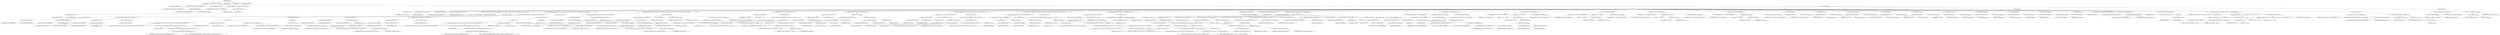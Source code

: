 digraph "execute" {  
"562" [label = <(METHOD,execute)<SUB>393</SUB>> ]
"48" [label = <(PARAM,this)<SUB>393</SUB>> ]
"563" [label = <(BLOCK,&lt;empty&gt;,&lt;empty&gt;)<SUB>393</SUB>> ]
"564" [label = <(LOCAL,Message savedMessage: ANY)> ]
"565" [label = <(&lt;operator&gt;.assignment,ANY savedMessage = this.message)<SUB>394</SUB>> ]
"566" [label = <(IDENTIFIER,savedMessage,ANY savedMessage = this.message)<SUB>394</SUB>> ]
"567" [label = <(&lt;operator&gt;.fieldAccess,this.message)<SUB>394</SUB>> ]
"568" [label = <(IDENTIFIER,this,ANY savedMessage = this.message)<SUB>394</SUB>> ]
"569" [label = <(FIELD_IDENTIFIER,message,message)<SUB>394</SUB>> ]
"570" [label = <(LOCAL,Vector savedFiles: java.util.Vector)> ]
"571" [label = <(&lt;operator&gt;.assignment,Vector savedFiles = (Vector) files.clone())<SUB>395</SUB>> ]
"572" [label = <(IDENTIFIER,savedFiles,Vector savedFiles = (Vector) files.clone())<SUB>395</SUB>> ]
"573" [label = <(&lt;operator&gt;.cast,(Vector) files.clone())<SUB>395</SUB>> ]
"574" [label = <(TYPE_REF,Vector,Vector)<SUB>395</SUB>> ]
"575" [label = <(clone,files.clone())<SUB>395</SUB>> ]
"576" [label = <(&lt;operator&gt;.fieldAccess,this.files)<SUB>395</SUB>> ]
"577" [label = <(IDENTIFIER,this,files.clone())<SUB>395</SUB>> ]
"578" [label = <(FIELD_IDENTIFIER,files,files)<SUB>395</SUB>> ]
"579" [label = <(CONTROL_STRUCTURE,try,try)<SUB>397</SUB>> ]
"580" [label = <(BLOCK,try,try)<SUB>397</SUB>> ]
"53" [label = <(LOCAL,Mailer mailer: ANY)> ]
"581" [label = <(&lt;operator&gt;.assignment,ANY mailer = null)<SUB>398</SUB>> ]
"582" [label = <(IDENTIFIER,mailer,ANY mailer = null)<SUB>398</SUB>> ]
"583" [label = <(LITERAL,null,ANY mailer = null)<SUB>398</SUB>> ]
"584" [label = <(LOCAL,boolean autoFound: boolean)> ]
"585" [label = <(&lt;operator&gt;.assignment,boolean autoFound = false)<SUB>401</SUB>> ]
"586" [label = <(IDENTIFIER,autoFound,boolean autoFound = false)<SUB>401</SUB>> ]
"587" [label = <(LITERAL,false,boolean autoFound = false)<SUB>401</SUB>> ]
"588" [label = <(CONTROL_STRUCTURE,if (encoding.equals(MIME) || (encoding.equals(AUTO) &amp;&amp; !autoFound)),if (encoding.equals(MIME) || (encoding.equals(AUTO) &amp;&amp; !autoFound)))<SUB>404</SUB>> ]
"589" [label = <(&lt;operator&gt;.logicalOr,encoding.equals(MIME) || (encoding.equals(AUTO) &amp;&amp; !autoFound))<SUB>404</SUB>> ]
"590" [label = <(equals,encoding.equals(MIME))<SUB>404</SUB>> ]
"591" [label = <(&lt;operator&gt;.fieldAccess,this.encoding)<SUB>404</SUB>> ]
"592" [label = <(IDENTIFIER,this,encoding.equals(MIME))<SUB>404</SUB>> ]
"593" [label = <(FIELD_IDENTIFIER,encoding,encoding)<SUB>404</SUB>> ]
"594" [label = <(&lt;operator&gt;.fieldAccess,EmailTask.MIME)<SUB>404</SUB>> ]
"595" [label = <(IDENTIFIER,EmailTask,encoding.equals(MIME))<SUB>404</SUB>> ]
"596" [label = <(FIELD_IDENTIFIER,MIME,MIME)<SUB>404</SUB>> ]
"597" [label = <(&lt;operator&gt;.logicalAnd,encoding.equals(AUTO) &amp;&amp; !autoFound)<SUB>405</SUB>> ]
"598" [label = <(equals,encoding.equals(AUTO))<SUB>405</SUB>> ]
"599" [label = <(&lt;operator&gt;.fieldAccess,this.encoding)<SUB>405</SUB>> ]
"600" [label = <(IDENTIFIER,this,encoding.equals(AUTO))<SUB>405</SUB>> ]
"601" [label = <(FIELD_IDENTIFIER,encoding,encoding)<SUB>405</SUB>> ]
"602" [label = <(&lt;operator&gt;.fieldAccess,EmailTask.AUTO)<SUB>405</SUB>> ]
"603" [label = <(IDENTIFIER,EmailTask,encoding.equals(AUTO))<SUB>405</SUB>> ]
"604" [label = <(FIELD_IDENTIFIER,AUTO,AUTO)<SUB>405</SUB>> ]
"605" [label = <(&lt;operator&gt;.logicalNot,!autoFound)<SUB>405</SUB>> ]
"606" [label = <(IDENTIFIER,autoFound,!autoFound)<SUB>405</SUB>> ]
"607" [label = <(BLOCK,&lt;empty&gt;,&lt;empty&gt;)<SUB>405</SUB>> ]
"608" [label = <(CONTROL_STRUCTURE,try,try)<SUB>406</SUB>> ]
"609" [label = <(BLOCK,try,try)<SUB>406</SUB>> ]
"610" [label = <(&lt;operator&gt;.assignment,mailer = (Mailer) Class.forName(&quot;org.apache.tools.ant.taskdefs.email.MimeMailer&quot;).newInstance())<SUB>407</SUB>> ]
"611" [label = <(IDENTIFIER,mailer,mailer = (Mailer) Class.forName(&quot;org.apache.tools.ant.taskdefs.email.MimeMailer&quot;).newInstance())<SUB>407</SUB>> ]
"612" [label = <(&lt;operator&gt;.cast,(Mailer) Class.forName(&quot;org.apache.tools.ant.taskdefs.email.MimeMailer&quot;).newInstance())<SUB>408</SUB>> ]
"613" [label = <(TYPE_REF,Mailer,Mailer)<SUB>408</SUB>> ]
"614" [label = <(newInstance,Class.forName(&quot;org.apache.tools.ant.taskdefs.email.MimeMailer&quot;).newInstance())<SUB>408</SUB>> ]
"615" [label = <(forName,Class.forName(&quot;org.apache.tools.ant.taskdefs.email.MimeMailer&quot;))<SUB>408</SUB>> ]
"616" [label = <(IDENTIFIER,Class,Class.forName(&quot;org.apache.tools.ant.taskdefs.email.MimeMailer&quot;))<SUB>408</SUB>> ]
"617" [label = <(LITERAL,&quot;org.apache.tools.ant.taskdefs.email.MimeMailer&quot;,Class.forName(&quot;org.apache.tools.ant.taskdefs.email.MimeMailer&quot;))<SUB>408</SUB>> ]
"618" [label = <(&lt;operator&gt;.assignment,autoFound = true)<SUB>410</SUB>> ]
"619" [label = <(IDENTIFIER,autoFound,autoFound = true)<SUB>410</SUB>> ]
"620" [label = <(LITERAL,true,autoFound = true)<SUB>410</SUB>> ]
"621" [label = <(log,log(&quot;Using MIME mail&quot;, Project.MSG_VERBOSE))<SUB>411</SUB>> ]
"47" [label = <(IDENTIFIER,this,log(&quot;Using MIME mail&quot;, Project.MSG_VERBOSE))<SUB>411</SUB>> ]
"622" [label = <(LITERAL,&quot;Using MIME mail&quot;,log(&quot;Using MIME mail&quot;, Project.MSG_VERBOSE))<SUB>411</SUB>> ]
"623" [label = <(&lt;operator&gt;.fieldAccess,Project.MSG_VERBOSE)<SUB>411</SUB>> ]
"624" [label = <(IDENTIFIER,Project,log(&quot;Using MIME mail&quot;, Project.MSG_VERBOSE))<SUB>411</SUB>> ]
"625" [label = <(FIELD_IDENTIFIER,MSG_VERBOSE,MSG_VERBOSE)<SUB>411</SUB>> ]
"626" [label = <(BLOCK,catch,catch)> ]
"627" [label = <(BLOCK,&lt;empty&gt;,&lt;empty&gt;)<SUB>412</SUB>> ]
"628" [label = <(log,log(&quot;Failed to initialise MIME mail&quot;, Project.MSG_WARN))<SUB>413</SUB>> ]
"49" [label = <(IDENTIFIER,this,log(&quot;Failed to initialise MIME mail&quot;, Project.MSG_WARN))<SUB>413</SUB>> ]
"629" [label = <(LITERAL,&quot;Failed to initialise MIME mail&quot;,log(&quot;Failed to initialise MIME mail&quot;, Project.MSG_WARN))<SUB>413</SUB>> ]
"630" [label = <(&lt;operator&gt;.fieldAccess,Project.MSG_WARN)<SUB>413</SUB>> ]
"631" [label = <(IDENTIFIER,Project,log(&quot;Failed to initialise MIME mail&quot;, Project.MSG_WARN))<SUB>413</SUB>> ]
"632" [label = <(FIELD_IDENTIFIER,MSG_WARN,MSG_WARN)<SUB>413</SUB>> ]
"633" [label = <(CONTROL_STRUCTURE,if (encoding.equals(UU) || (encoding.equals(AUTO) &amp;&amp; !autoFound)),if (encoding.equals(UU) || (encoding.equals(AUTO) &amp;&amp; !autoFound)))<SUB>418</SUB>> ]
"634" [label = <(&lt;operator&gt;.logicalOr,encoding.equals(UU) || (encoding.equals(AUTO) &amp;&amp; !autoFound))<SUB>418</SUB>> ]
"635" [label = <(equals,encoding.equals(UU))<SUB>418</SUB>> ]
"636" [label = <(&lt;operator&gt;.fieldAccess,this.encoding)<SUB>418</SUB>> ]
"637" [label = <(IDENTIFIER,this,encoding.equals(UU))<SUB>418</SUB>> ]
"638" [label = <(FIELD_IDENTIFIER,encoding,encoding)<SUB>418</SUB>> ]
"639" [label = <(&lt;operator&gt;.fieldAccess,EmailTask.UU)<SUB>418</SUB>> ]
"640" [label = <(IDENTIFIER,EmailTask,encoding.equals(UU))<SUB>418</SUB>> ]
"641" [label = <(FIELD_IDENTIFIER,UU,UU)<SUB>418</SUB>> ]
"642" [label = <(&lt;operator&gt;.logicalAnd,encoding.equals(AUTO) &amp;&amp; !autoFound)<SUB>419</SUB>> ]
"643" [label = <(equals,encoding.equals(AUTO))<SUB>419</SUB>> ]
"644" [label = <(&lt;operator&gt;.fieldAccess,this.encoding)<SUB>419</SUB>> ]
"645" [label = <(IDENTIFIER,this,encoding.equals(AUTO))<SUB>419</SUB>> ]
"646" [label = <(FIELD_IDENTIFIER,encoding,encoding)<SUB>419</SUB>> ]
"647" [label = <(&lt;operator&gt;.fieldAccess,EmailTask.AUTO)<SUB>419</SUB>> ]
"648" [label = <(IDENTIFIER,EmailTask,encoding.equals(AUTO))<SUB>419</SUB>> ]
"649" [label = <(FIELD_IDENTIFIER,AUTO,AUTO)<SUB>419</SUB>> ]
"650" [label = <(&lt;operator&gt;.logicalNot,!autoFound)<SUB>419</SUB>> ]
"651" [label = <(IDENTIFIER,autoFound,!autoFound)<SUB>419</SUB>> ]
"652" [label = <(BLOCK,&lt;empty&gt;,&lt;empty&gt;)<SUB>419</SUB>> ]
"653" [label = <(CONTROL_STRUCTURE,try,try)<SUB>420</SUB>> ]
"654" [label = <(BLOCK,try,try)<SUB>420</SUB>> ]
"655" [label = <(&lt;operator&gt;.assignment,mailer = (Mailer) Class.forName(&quot;org.apache.tools.ant.taskdefs.email.UUMailer&quot;).newInstance())<SUB>421</SUB>> ]
"656" [label = <(IDENTIFIER,mailer,mailer = (Mailer) Class.forName(&quot;org.apache.tools.ant.taskdefs.email.UUMailer&quot;).newInstance())<SUB>421</SUB>> ]
"657" [label = <(&lt;operator&gt;.cast,(Mailer) Class.forName(&quot;org.apache.tools.ant.taskdefs.email.UUMailer&quot;).newInstance())<SUB>422</SUB>> ]
"658" [label = <(TYPE_REF,Mailer,Mailer)<SUB>422</SUB>> ]
"659" [label = <(newInstance,Class.forName(&quot;org.apache.tools.ant.taskdefs.email.UUMailer&quot;).newInstance())<SUB>422</SUB>> ]
"660" [label = <(forName,Class.forName(&quot;org.apache.tools.ant.taskdefs.email.UUMailer&quot;))<SUB>422</SUB>> ]
"661" [label = <(IDENTIFIER,Class,Class.forName(&quot;org.apache.tools.ant.taskdefs.email.UUMailer&quot;))<SUB>422</SUB>> ]
"662" [label = <(LITERAL,&quot;org.apache.tools.ant.taskdefs.email.UUMailer&quot;,Class.forName(&quot;org.apache.tools.ant.taskdefs.email.UUMailer&quot;))<SUB>422</SUB>> ]
"663" [label = <(&lt;operator&gt;.assignment,autoFound = true)<SUB>424</SUB>> ]
"664" [label = <(IDENTIFIER,autoFound,autoFound = true)<SUB>424</SUB>> ]
"665" [label = <(LITERAL,true,autoFound = true)<SUB>424</SUB>> ]
"666" [label = <(log,log(&quot;Using UU mail&quot;, Project.MSG_VERBOSE))<SUB>425</SUB>> ]
"50" [label = <(IDENTIFIER,this,log(&quot;Using UU mail&quot;, Project.MSG_VERBOSE))<SUB>425</SUB>> ]
"667" [label = <(LITERAL,&quot;Using UU mail&quot;,log(&quot;Using UU mail&quot;, Project.MSG_VERBOSE))<SUB>425</SUB>> ]
"668" [label = <(&lt;operator&gt;.fieldAccess,Project.MSG_VERBOSE)<SUB>425</SUB>> ]
"669" [label = <(IDENTIFIER,Project,log(&quot;Using UU mail&quot;, Project.MSG_VERBOSE))<SUB>425</SUB>> ]
"670" [label = <(FIELD_IDENTIFIER,MSG_VERBOSE,MSG_VERBOSE)<SUB>425</SUB>> ]
"671" [label = <(BLOCK,catch,catch)> ]
"672" [label = <(BLOCK,&lt;empty&gt;,&lt;empty&gt;)<SUB>426</SUB>> ]
"673" [label = <(log,log(&quot;Failed to initialise UU mail&quot;, Project.MSG_WARN))<SUB>427</SUB>> ]
"51" [label = <(IDENTIFIER,this,log(&quot;Failed to initialise UU mail&quot;, Project.MSG_WARN))<SUB>427</SUB>> ]
"674" [label = <(LITERAL,&quot;Failed to initialise UU mail&quot;,log(&quot;Failed to initialise UU mail&quot;, Project.MSG_WARN))<SUB>427</SUB>> ]
"675" [label = <(&lt;operator&gt;.fieldAccess,Project.MSG_WARN)<SUB>427</SUB>> ]
"676" [label = <(IDENTIFIER,Project,log(&quot;Failed to initialise UU mail&quot;, Project.MSG_WARN))<SUB>427</SUB>> ]
"677" [label = <(FIELD_IDENTIFIER,MSG_WARN,MSG_WARN)<SUB>427</SUB>> ]
"678" [label = <(CONTROL_STRUCTURE,if (encoding.equals(PLAIN) || (encoding.equals(AUTO) &amp;&amp; !autoFound)),if (encoding.equals(PLAIN) || (encoding.equals(AUTO) &amp;&amp; !autoFound)))<SUB>432</SUB>> ]
"679" [label = <(&lt;operator&gt;.logicalOr,encoding.equals(PLAIN) || (encoding.equals(AUTO) &amp;&amp; !autoFound))<SUB>432</SUB>> ]
"680" [label = <(equals,encoding.equals(PLAIN))<SUB>432</SUB>> ]
"681" [label = <(&lt;operator&gt;.fieldAccess,this.encoding)<SUB>432</SUB>> ]
"682" [label = <(IDENTIFIER,this,encoding.equals(PLAIN))<SUB>432</SUB>> ]
"683" [label = <(FIELD_IDENTIFIER,encoding,encoding)<SUB>432</SUB>> ]
"684" [label = <(&lt;operator&gt;.fieldAccess,EmailTask.PLAIN)<SUB>432</SUB>> ]
"685" [label = <(IDENTIFIER,EmailTask,encoding.equals(PLAIN))<SUB>432</SUB>> ]
"686" [label = <(FIELD_IDENTIFIER,PLAIN,PLAIN)<SUB>432</SUB>> ]
"687" [label = <(&lt;operator&gt;.logicalAnd,encoding.equals(AUTO) &amp;&amp; !autoFound)<SUB>433</SUB>> ]
"688" [label = <(equals,encoding.equals(AUTO))<SUB>433</SUB>> ]
"689" [label = <(&lt;operator&gt;.fieldAccess,this.encoding)<SUB>433</SUB>> ]
"690" [label = <(IDENTIFIER,this,encoding.equals(AUTO))<SUB>433</SUB>> ]
"691" [label = <(FIELD_IDENTIFIER,encoding,encoding)<SUB>433</SUB>> ]
"692" [label = <(&lt;operator&gt;.fieldAccess,EmailTask.AUTO)<SUB>433</SUB>> ]
"693" [label = <(IDENTIFIER,EmailTask,encoding.equals(AUTO))<SUB>433</SUB>> ]
"694" [label = <(FIELD_IDENTIFIER,AUTO,AUTO)<SUB>433</SUB>> ]
"695" [label = <(&lt;operator&gt;.logicalNot,!autoFound)<SUB>433</SUB>> ]
"696" [label = <(IDENTIFIER,autoFound,!autoFound)<SUB>433</SUB>> ]
"697" [label = <(BLOCK,&lt;empty&gt;,&lt;empty&gt;)<SUB>433</SUB>> ]
"698" [label = <(&lt;operator&gt;.assignment,mailer = new PlainMailer())<SUB>434</SUB>> ]
"699" [label = <(IDENTIFIER,mailer,mailer = new PlainMailer())<SUB>434</SUB>> ]
"700" [label = <(&lt;operator&gt;.alloc,new PlainMailer())<SUB>434</SUB>> ]
"701" [label = <(&lt;init&gt;,new PlainMailer())<SUB>434</SUB>> ]
"52" [label = <(IDENTIFIER,mailer,new PlainMailer())<SUB>434</SUB>> ]
"702" [label = <(&lt;operator&gt;.assignment,autoFound = true)<SUB>435</SUB>> ]
"703" [label = <(IDENTIFIER,autoFound,autoFound = true)<SUB>435</SUB>> ]
"704" [label = <(LITERAL,true,autoFound = true)<SUB>435</SUB>> ]
"705" [label = <(log,log(&quot;Using plain mail&quot;, Project.MSG_VERBOSE))<SUB>436</SUB>> ]
"54" [label = <(IDENTIFIER,this,log(&quot;Using plain mail&quot;, Project.MSG_VERBOSE))<SUB>436</SUB>> ]
"706" [label = <(LITERAL,&quot;Using plain mail&quot;,log(&quot;Using plain mail&quot;, Project.MSG_VERBOSE))<SUB>436</SUB>> ]
"707" [label = <(&lt;operator&gt;.fieldAccess,Project.MSG_VERBOSE)<SUB>436</SUB>> ]
"708" [label = <(IDENTIFIER,Project,log(&quot;Using plain mail&quot;, Project.MSG_VERBOSE))<SUB>436</SUB>> ]
"709" [label = <(FIELD_IDENTIFIER,MSG_VERBOSE,MSG_VERBOSE)<SUB>436</SUB>> ]
"710" [label = <(CONTROL_STRUCTURE,if (mailer == null),if (mailer == null))<SUB>440</SUB>> ]
"711" [label = <(&lt;operator&gt;.equals,mailer == null)<SUB>440</SUB>> ]
"712" [label = <(IDENTIFIER,mailer,mailer == null)<SUB>440</SUB>> ]
"713" [label = <(LITERAL,null,mailer == null)<SUB>440</SUB>> ]
"714" [label = <(BLOCK,&lt;empty&gt;,&lt;empty&gt;)<SUB>440</SUB>> ]
"715" [label = <(&lt;operator&gt;.throw,throw new BuildException(&quot;Failed to initialise encoding: &quot; + encoding);)<SUB>441</SUB>> ]
"716" [label = <(BLOCK,&lt;empty&gt;,&lt;empty&gt;)<SUB>441</SUB>> ]
"717" [label = <(&lt;operator&gt;.assignment,&lt;empty&gt;)> ]
"718" [label = <(IDENTIFIER,$obj21,&lt;empty&gt;)> ]
"719" [label = <(&lt;operator&gt;.alloc,new BuildException(&quot;Failed to initialise encoding: &quot; + encoding))<SUB>441</SUB>> ]
"720" [label = <(&lt;init&gt;,new BuildException(&quot;Failed to initialise encoding: &quot; + encoding))<SUB>441</SUB>> ]
"721" [label = <(IDENTIFIER,$obj21,new BuildException(&quot;Failed to initialise encoding: &quot; + encoding))> ]
"722" [label = <(&lt;operator&gt;.addition,&quot;Failed to initialise encoding: &quot; + encoding)<SUB>441</SUB>> ]
"723" [label = <(LITERAL,&quot;Failed to initialise encoding: &quot;,&quot;Failed to initialise encoding: &quot; + encoding)<SUB>441</SUB>> ]
"724" [label = <(&lt;operator&gt;.fieldAccess,this.encoding)<SUB>442</SUB>> ]
"725" [label = <(IDENTIFIER,this,&quot;Failed to initialise encoding: &quot; + encoding)<SUB>442</SUB>> ]
"726" [label = <(FIELD_IDENTIFIER,encoding,encoding)<SUB>442</SUB>> ]
"727" [label = <(IDENTIFIER,$obj21,&lt;empty&gt;)> ]
"728" [label = <(CONTROL_STRUCTURE,if (message == null),if (message == null))<SUB>446</SUB>> ]
"729" [label = <(&lt;operator&gt;.equals,message == null)<SUB>446</SUB>> ]
"730" [label = <(&lt;operator&gt;.fieldAccess,this.message)<SUB>446</SUB>> ]
"731" [label = <(IDENTIFIER,this,message == null)<SUB>446</SUB>> ]
"732" [label = <(FIELD_IDENTIFIER,message,message)<SUB>446</SUB>> ]
"733" [label = <(LITERAL,null,message == null)<SUB>446</SUB>> ]
"734" [label = <(BLOCK,&lt;empty&gt;,&lt;empty&gt;)<SUB>446</SUB>> ]
"735" [label = <(&lt;operator&gt;.assignment,this.message = new Message())<SUB>447</SUB>> ]
"736" [label = <(&lt;operator&gt;.fieldAccess,this.message)<SUB>447</SUB>> ]
"737" [label = <(IDENTIFIER,this,this.message = new Message())<SUB>447</SUB>> ]
"738" [label = <(FIELD_IDENTIFIER,message,message)<SUB>447</SUB>> ]
"739" [label = <(BLOCK,&lt;empty&gt;,&lt;empty&gt;)<SUB>447</SUB>> ]
"740" [label = <(&lt;operator&gt;.assignment,&lt;empty&gt;)> ]
"741" [label = <(IDENTIFIER,$obj22,&lt;empty&gt;)> ]
"742" [label = <(&lt;operator&gt;.alloc,new Message())<SUB>447</SUB>> ]
"743" [label = <(&lt;init&gt;,new Message())<SUB>447</SUB>> ]
"744" [label = <(IDENTIFIER,$obj22,new Message())> ]
"745" [label = <(IDENTIFIER,$obj22,&lt;empty&gt;)> ]
"746" [label = <(setProject,setProject(getProject()))<SUB>448</SUB>> ]
"747" [label = <(&lt;operator&gt;.fieldAccess,this.message)<SUB>448</SUB>> ]
"748" [label = <(IDENTIFIER,this,setProject(getProject()))<SUB>448</SUB>> ]
"749" [label = <(FIELD_IDENTIFIER,message,message)<SUB>448</SUB>> ]
"750" [label = <(getProject,getProject())<SUB>448</SUB>> ]
"55" [label = <(IDENTIFIER,this,getProject())<SUB>448</SUB>> ]
"751" [label = <(CONTROL_STRUCTURE,if (from == null || from.getAddress() == null),if (from == null || from.getAddress() == null))<SUB>452</SUB>> ]
"752" [label = <(&lt;operator&gt;.logicalOr,from == null || from.getAddress() == null)<SUB>452</SUB>> ]
"753" [label = <(&lt;operator&gt;.equals,from == null)<SUB>452</SUB>> ]
"754" [label = <(&lt;operator&gt;.fieldAccess,this.from)<SUB>452</SUB>> ]
"755" [label = <(IDENTIFIER,this,from == null)<SUB>452</SUB>> ]
"756" [label = <(FIELD_IDENTIFIER,from,from)<SUB>452</SUB>> ]
"757" [label = <(LITERAL,null,from == null)<SUB>452</SUB>> ]
"758" [label = <(&lt;operator&gt;.equals,from.getAddress() == null)<SUB>452</SUB>> ]
"759" [label = <(getAddress,getAddress())<SUB>452</SUB>> ]
"760" [label = <(&lt;operator&gt;.fieldAccess,this.from)<SUB>452</SUB>> ]
"761" [label = <(IDENTIFIER,this,getAddress())<SUB>452</SUB>> ]
"762" [label = <(FIELD_IDENTIFIER,from,from)<SUB>452</SUB>> ]
"763" [label = <(LITERAL,null,from.getAddress() == null)<SUB>452</SUB>> ]
"764" [label = <(BLOCK,&lt;empty&gt;,&lt;empty&gt;)<SUB>452</SUB>> ]
"765" [label = <(&lt;operator&gt;.throw,throw new BuildException(&quot;A from element is required&quot;);)<SUB>453</SUB>> ]
"766" [label = <(BLOCK,&lt;empty&gt;,&lt;empty&gt;)<SUB>453</SUB>> ]
"767" [label = <(&lt;operator&gt;.assignment,&lt;empty&gt;)> ]
"768" [label = <(IDENTIFIER,$obj23,&lt;empty&gt;)> ]
"769" [label = <(&lt;operator&gt;.alloc,new BuildException(&quot;A from element is required&quot;))<SUB>453</SUB>> ]
"770" [label = <(&lt;init&gt;,new BuildException(&quot;A from element is required&quot;))<SUB>453</SUB>> ]
"771" [label = <(IDENTIFIER,$obj23,new BuildException(&quot;A from element is required&quot;))> ]
"772" [label = <(LITERAL,&quot;A from element is required&quot;,new BuildException(&quot;A from element is required&quot;))<SUB>453</SUB>> ]
"773" [label = <(IDENTIFIER,$obj23,&lt;empty&gt;)> ]
"774" [label = <(CONTROL_STRUCTURE,if (toList.isEmpty() &amp;&amp; ccList.isEmpty() &amp;&amp; bccList.isEmpty()),if (toList.isEmpty() &amp;&amp; ccList.isEmpty() &amp;&amp; bccList.isEmpty()))<SUB>457</SUB>> ]
"775" [label = <(&lt;operator&gt;.logicalAnd,toList.isEmpty() &amp;&amp; ccList.isEmpty() &amp;&amp; bccList.isEmpty())<SUB>457</SUB>> ]
"776" [label = <(&lt;operator&gt;.logicalAnd,toList.isEmpty() &amp;&amp; ccList.isEmpty())<SUB>457</SUB>> ]
"777" [label = <(isEmpty,toList.isEmpty())<SUB>457</SUB>> ]
"778" [label = <(&lt;operator&gt;.fieldAccess,this.toList)<SUB>457</SUB>> ]
"779" [label = <(IDENTIFIER,this,toList.isEmpty())<SUB>457</SUB>> ]
"780" [label = <(FIELD_IDENTIFIER,toList,toList)<SUB>457</SUB>> ]
"781" [label = <(isEmpty,ccList.isEmpty())<SUB>457</SUB>> ]
"782" [label = <(&lt;operator&gt;.fieldAccess,this.ccList)<SUB>457</SUB>> ]
"783" [label = <(IDENTIFIER,this,ccList.isEmpty())<SUB>457</SUB>> ]
"784" [label = <(FIELD_IDENTIFIER,ccList,ccList)<SUB>457</SUB>> ]
"785" [label = <(isEmpty,bccList.isEmpty())<SUB>457</SUB>> ]
"786" [label = <(&lt;operator&gt;.fieldAccess,this.bccList)<SUB>457</SUB>> ]
"787" [label = <(IDENTIFIER,this,bccList.isEmpty())<SUB>457</SUB>> ]
"788" [label = <(FIELD_IDENTIFIER,bccList,bccList)<SUB>457</SUB>> ]
"789" [label = <(BLOCK,&lt;empty&gt;,&lt;empty&gt;)<SUB>457</SUB>> ]
"790" [label = <(&lt;operator&gt;.throw,throw new BuildException(&quot;At least one of to,cc or bcc must &quot; + &quot;be supplied&quot;);)<SUB>458</SUB>> ]
"791" [label = <(BLOCK,&lt;empty&gt;,&lt;empty&gt;)<SUB>458</SUB>> ]
"792" [label = <(&lt;operator&gt;.assignment,&lt;empty&gt;)> ]
"793" [label = <(IDENTIFIER,$obj24,&lt;empty&gt;)> ]
"794" [label = <(&lt;operator&gt;.alloc,new BuildException(&quot;At least one of to,cc or bcc must &quot; + &quot;be supplied&quot;))<SUB>458</SUB>> ]
"795" [label = <(&lt;init&gt;,new BuildException(&quot;At least one of to,cc or bcc must &quot; + &quot;be supplied&quot;))<SUB>458</SUB>> ]
"796" [label = <(IDENTIFIER,$obj24,new BuildException(&quot;At least one of to,cc or bcc must &quot; + &quot;be supplied&quot;))> ]
"797" [label = <(&lt;operator&gt;.addition,&quot;At least one of to,cc or bcc must &quot; + &quot;be supplied&quot;)<SUB>458</SUB>> ]
"798" [label = <(LITERAL,&quot;At least one of to,cc or bcc must &quot;,&quot;At least one of to,cc or bcc must &quot; + &quot;be supplied&quot;)<SUB>458</SUB>> ]
"799" [label = <(LITERAL,&quot;be supplied&quot;,&quot;At least one of to,cc or bcc must &quot; + &quot;be supplied&quot;)<SUB>459</SUB>> ]
"800" [label = <(IDENTIFIER,$obj24,&lt;empty&gt;)> ]
"801" [label = <(CONTROL_STRUCTURE,if (messageMimeType != null),if (messageMimeType != null))<SUB>463</SUB>> ]
"802" [label = <(&lt;operator&gt;.notEquals,messageMimeType != null)<SUB>463</SUB>> ]
"803" [label = <(&lt;operator&gt;.fieldAccess,this.messageMimeType)<SUB>463</SUB>> ]
"804" [label = <(IDENTIFIER,this,messageMimeType != null)<SUB>463</SUB>> ]
"805" [label = <(FIELD_IDENTIFIER,messageMimeType,messageMimeType)<SUB>463</SUB>> ]
"806" [label = <(LITERAL,null,messageMimeType != null)<SUB>463</SUB>> ]
"807" [label = <(BLOCK,&lt;empty&gt;,&lt;empty&gt;)<SUB>463</SUB>> ]
"808" [label = <(CONTROL_STRUCTURE,if (message.isMimeTypeSpecified()),if (message.isMimeTypeSpecified()))<SUB>464</SUB>> ]
"809" [label = <(isMimeTypeSpecified,isMimeTypeSpecified())<SUB>464</SUB>> ]
"810" [label = <(&lt;operator&gt;.fieldAccess,this.message)<SUB>464</SUB>> ]
"811" [label = <(IDENTIFIER,this,isMimeTypeSpecified())<SUB>464</SUB>> ]
"812" [label = <(FIELD_IDENTIFIER,message,message)<SUB>464</SUB>> ]
"813" [label = <(BLOCK,&lt;empty&gt;,&lt;empty&gt;)<SUB>464</SUB>> ]
"814" [label = <(&lt;operator&gt;.throw,throw new BuildException(&quot;The mime type can only be &quot; + &quot;specified in one location&quot;);)<SUB>465</SUB>> ]
"815" [label = <(BLOCK,&lt;empty&gt;,&lt;empty&gt;)<SUB>465</SUB>> ]
"816" [label = <(&lt;operator&gt;.assignment,&lt;empty&gt;)> ]
"817" [label = <(IDENTIFIER,$obj25,&lt;empty&gt;)> ]
"818" [label = <(&lt;operator&gt;.alloc,new BuildException(&quot;The mime type can only be &quot; + &quot;specified in one location&quot;))<SUB>465</SUB>> ]
"819" [label = <(&lt;init&gt;,new BuildException(&quot;The mime type can only be &quot; + &quot;specified in one location&quot;))<SUB>465</SUB>> ]
"820" [label = <(IDENTIFIER,$obj25,new BuildException(&quot;The mime type can only be &quot; + &quot;specified in one location&quot;))> ]
"821" [label = <(&lt;operator&gt;.addition,&quot;The mime type can only be &quot; + &quot;specified in one location&quot;)<SUB>465</SUB>> ]
"822" [label = <(LITERAL,&quot;The mime type can only be &quot;,&quot;The mime type can only be &quot; + &quot;specified in one location&quot;)<SUB>465</SUB>> ]
"823" [label = <(LITERAL,&quot;specified in one location&quot;,&quot;The mime type can only be &quot; + &quot;specified in one location&quot;)<SUB>466</SUB>> ]
"824" [label = <(IDENTIFIER,$obj25,&lt;empty&gt;)> ]
"825" [label = <(CONTROL_STRUCTURE,else,else)<SUB>467</SUB>> ]
"826" [label = <(BLOCK,&lt;empty&gt;,&lt;empty&gt;)<SUB>467</SUB>> ]
"827" [label = <(setMimeType,setMimeType(messageMimeType))<SUB>468</SUB>> ]
"828" [label = <(&lt;operator&gt;.fieldAccess,this.message)<SUB>468</SUB>> ]
"829" [label = <(IDENTIFIER,this,setMimeType(messageMimeType))<SUB>468</SUB>> ]
"830" [label = <(FIELD_IDENTIFIER,message,message)<SUB>468</SUB>> ]
"831" [label = <(&lt;operator&gt;.fieldAccess,this.messageMimeType)<SUB>468</SUB>> ]
"832" [label = <(IDENTIFIER,this,setMimeType(messageMimeType))<SUB>468</SUB>> ]
"833" [label = <(FIELD_IDENTIFIER,messageMimeType,messageMimeType)<SUB>468</SUB>> ]
"834" [label = <(LOCAL,Enumeration e: java.util.Enumeration)> ]
"835" [label = <(&lt;operator&gt;.assignment,Enumeration e = filesets.elements())<SUB>473</SUB>> ]
"836" [label = <(IDENTIFIER,e,Enumeration e = filesets.elements())<SUB>473</SUB>> ]
"837" [label = <(elements,filesets.elements())<SUB>473</SUB>> ]
"838" [label = <(&lt;operator&gt;.fieldAccess,this.filesets)<SUB>473</SUB>> ]
"839" [label = <(IDENTIFIER,this,filesets.elements())<SUB>473</SUB>> ]
"840" [label = <(FIELD_IDENTIFIER,filesets,filesets)<SUB>473</SUB>> ]
"841" [label = <(CONTROL_STRUCTURE,while (e.hasMoreElements()),while (e.hasMoreElements()))<SUB>475</SUB>> ]
"842" [label = <(hasMoreElements,e.hasMoreElements())<SUB>475</SUB>> ]
"843" [label = <(IDENTIFIER,e,e.hasMoreElements())<SUB>475</SUB>> ]
"844" [label = <(BLOCK,&lt;empty&gt;,&lt;empty&gt;)<SUB>475</SUB>> ]
"845" [label = <(LOCAL,FileSet fs: org.apache.tools.ant.types.FileSet)> ]
"846" [label = <(&lt;operator&gt;.assignment,FileSet fs = (FileSet) e.nextElement())<SUB>476</SUB>> ]
"847" [label = <(IDENTIFIER,fs,FileSet fs = (FileSet) e.nextElement())<SUB>476</SUB>> ]
"848" [label = <(&lt;operator&gt;.cast,(FileSet) e.nextElement())<SUB>476</SUB>> ]
"849" [label = <(TYPE_REF,FileSet,FileSet)<SUB>476</SUB>> ]
"850" [label = <(nextElement,e.nextElement())<SUB>476</SUB>> ]
"851" [label = <(IDENTIFIER,e,e.nextElement())<SUB>476</SUB>> ]
"852" [label = <(LOCAL,DirectoryScanner ds: org.apache.tools.ant.DirectoryScanner)> ]
"853" [label = <(&lt;operator&gt;.assignment,DirectoryScanner ds = getDirectoryScanner(project))<SUB>478</SUB>> ]
"854" [label = <(IDENTIFIER,ds,DirectoryScanner ds = getDirectoryScanner(project))<SUB>478</SUB>> ]
"855" [label = <(getDirectoryScanner,getDirectoryScanner(project))<SUB>478</SUB>> ]
"856" [label = <(IDENTIFIER,fs,getDirectoryScanner(project))<SUB>478</SUB>> ]
"857" [label = <(IDENTIFIER,project,getDirectoryScanner(project))<SUB>478</SUB>> ]
"858" [label = <(LOCAL,String[] includedFiles: java.lang.String[])> ]
"859" [label = <(&lt;operator&gt;.assignment,String[] includedFiles = getIncludedFiles())<SUB>479</SUB>> ]
"860" [label = <(IDENTIFIER,includedFiles,String[] includedFiles = getIncludedFiles())<SUB>479</SUB>> ]
"861" [label = <(getIncludedFiles,getIncludedFiles())<SUB>479</SUB>> ]
"862" [label = <(IDENTIFIER,ds,getIncludedFiles())<SUB>479</SUB>> ]
"863" [label = <(LOCAL,File baseDir: java.io.File)> ]
"864" [label = <(&lt;operator&gt;.assignment,File baseDir = getBasedir())<SUB>480</SUB>> ]
"865" [label = <(IDENTIFIER,baseDir,File baseDir = getBasedir())<SUB>480</SUB>> ]
"866" [label = <(getBasedir,getBasedir())<SUB>480</SUB>> ]
"867" [label = <(IDENTIFIER,ds,getBasedir())<SUB>480</SUB>> ]
"868" [label = <(CONTROL_STRUCTURE,for (int j = 0; Some(j &lt; includedFiles.length); ++j),for (int j = 0; Some(j &lt; includedFiles.length); ++j))<SUB>482</SUB>> ]
"869" [label = <(LOCAL,int j: int)> ]
"870" [label = <(&lt;operator&gt;.assignment,int j = 0)<SUB>482</SUB>> ]
"871" [label = <(IDENTIFIER,j,int j = 0)<SUB>482</SUB>> ]
"872" [label = <(LITERAL,0,int j = 0)<SUB>482</SUB>> ]
"873" [label = <(&lt;operator&gt;.lessThan,j &lt; includedFiles.length)<SUB>482</SUB>> ]
"874" [label = <(IDENTIFIER,j,j &lt; includedFiles.length)<SUB>482</SUB>> ]
"875" [label = <(&lt;operator&gt;.fieldAccess,includedFiles.length)<SUB>482</SUB>> ]
"876" [label = <(IDENTIFIER,includedFiles,j &lt; includedFiles.length)<SUB>482</SUB>> ]
"877" [label = <(FIELD_IDENTIFIER,length,length)<SUB>482</SUB>> ]
"878" [label = <(&lt;operator&gt;.preIncrement,++j)<SUB>482</SUB>> ]
"879" [label = <(IDENTIFIER,j,++j)<SUB>482</SUB>> ]
"880" [label = <(BLOCK,&lt;empty&gt;,&lt;empty&gt;)<SUB>482</SUB>> ]
"57" [label = <(LOCAL,File file: java.io.File)> ]
"881" [label = <(&lt;operator&gt;.assignment,File file = new File(baseDir, includedFiles[j]))<SUB>483</SUB>> ]
"882" [label = <(IDENTIFIER,file,File file = new File(baseDir, includedFiles[j]))<SUB>483</SUB>> ]
"883" [label = <(&lt;operator&gt;.alloc,new File(baseDir, includedFiles[j]))<SUB>483</SUB>> ]
"884" [label = <(&lt;init&gt;,new File(baseDir, includedFiles[j]))<SUB>483</SUB>> ]
"56" [label = <(IDENTIFIER,file,new File(baseDir, includedFiles[j]))<SUB>483</SUB>> ]
"885" [label = <(IDENTIFIER,baseDir,new File(baseDir, includedFiles[j]))<SUB>483</SUB>> ]
"886" [label = <(&lt;operator&gt;.indexAccess,includedFiles[j])<SUB>483</SUB>> ]
"887" [label = <(IDENTIFIER,includedFiles,new File(baseDir, includedFiles[j]))<SUB>483</SUB>> ]
"888" [label = <(IDENTIFIER,j,new File(baseDir, includedFiles[j]))<SUB>483</SUB>> ]
"889" [label = <(addElement,files.addElement(file))<SUB>485</SUB>> ]
"890" [label = <(&lt;operator&gt;.fieldAccess,this.files)<SUB>485</SUB>> ]
"891" [label = <(IDENTIFIER,this,files.addElement(file))<SUB>485</SUB>> ]
"892" [label = <(FIELD_IDENTIFIER,files,files)<SUB>485</SUB>> ]
"893" [label = <(IDENTIFIER,file,files.addElement(file))<SUB>485</SUB>> ]
"894" [label = <(log,log(&quot;Sending email: &quot; + subject, Project.MSG_INFO))<SUB>490</SUB>> ]
"58" [label = <(IDENTIFIER,this,log(&quot;Sending email: &quot; + subject, Project.MSG_INFO))<SUB>490</SUB>> ]
"895" [label = <(&lt;operator&gt;.addition,&quot;Sending email: &quot; + subject)<SUB>490</SUB>> ]
"896" [label = <(LITERAL,&quot;Sending email: &quot;,&quot;Sending email: &quot; + subject)<SUB>490</SUB>> ]
"897" [label = <(&lt;operator&gt;.fieldAccess,this.subject)<SUB>490</SUB>> ]
"898" [label = <(IDENTIFIER,this,&quot;Sending email: &quot; + subject)<SUB>490</SUB>> ]
"899" [label = <(FIELD_IDENTIFIER,subject,subject)<SUB>490</SUB>> ]
"900" [label = <(&lt;operator&gt;.fieldAccess,Project.MSG_INFO)<SUB>490</SUB>> ]
"901" [label = <(IDENTIFIER,Project,log(&quot;Sending email: &quot; + subject, Project.MSG_INFO))<SUB>490</SUB>> ]
"902" [label = <(FIELD_IDENTIFIER,MSG_INFO,MSG_INFO)<SUB>490</SUB>> ]
"903" [label = <(log,log(&quot;From &quot; + from, Project.MSG_VERBOSE))<SUB>491</SUB>> ]
"59" [label = <(IDENTIFIER,this,log(&quot;From &quot; + from, Project.MSG_VERBOSE))<SUB>491</SUB>> ]
"904" [label = <(&lt;operator&gt;.addition,&quot;From &quot; + from)<SUB>491</SUB>> ]
"905" [label = <(LITERAL,&quot;From &quot;,&quot;From &quot; + from)<SUB>491</SUB>> ]
"906" [label = <(&lt;operator&gt;.fieldAccess,this.from)<SUB>491</SUB>> ]
"907" [label = <(IDENTIFIER,this,&quot;From &quot; + from)<SUB>491</SUB>> ]
"908" [label = <(FIELD_IDENTIFIER,from,from)<SUB>491</SUB>> ]
"909" [label = <(&lt;operator&gt;.fieldAccess,Project.MSG_VERBOSE)<SUB>491</SUB>> ]
"910" [label = <(IDENTIFIER,Project,log(&quot;From &quot; + from, Project.MSG_VERBOSE))<SUB>491</SUB>> ]
"911" [label = <(FIELD_IDENTIFIER,MSG_VERBOSE,MSG_VERBOSE)<SUB>491</SUB>> ]
"912" [label = <(log,log(&quot;To &quot; + toList, Project.MSG_VERBOSE))<SUB>492</SUB>> ]
"60" [label = <(IDENTIFIER,this,log(&quot;To &quot; + toList, Project.MSG_VERBOSE))<SUB>492</SUB>> ]
"913" [label = <(&lt;operator&gt;.addition,&quot;To &quot; + toList)<SUB>492</SUB>> ]
"914" [label = <(LITERAL,&quot;To &quot;,&quot;To &quot; + toList)<SUB>492</SUB>> ]
"915" [label = <(&lt;operator&gt;.fieldAccess,this.toList)<SUB>492</SUB>> ]
"916" [label = <(IDENTIFIER,this,&quot;To &quot; + toList)<SUB>492</SUB>> ]
"917" [label = <(FIELD_IDENTIFIER,toList,toList)<SUB>492</SUB>> ]
"918" [label = <(&lt;operator&gt;.fieldAccess,Project.MSG_VERBOSE)<SUB>492</SUB>> ]
"919" [label = <(IDENTIFIER,Project,log(&quot;To &quot; + toList, Project.MSG_VERBOSE))<SUB>492</SUB>> ]
"920" [label = <(FIELD_IDENTIFIER,MSG_VERBOSE,MSG_VERBOSE)<SUB>492</SUB>> ]
"921" [label = <(log,log(&quot;Cc &quot; + ccList, Project.MSG_VERBOSE))<SUB>493</SUB>> ]
"61" [label = <(IDENTIFIER,this,log(&quot;Cc &quot; + ccList, Project.MSG_VERBOSE))<SUB>493</SUB>> ]
"922" [label = <(&lt;operator&gt;.addition,&quot;Cc &quot; + ccList)<SUB>493</SUB>> ]
"923" [label = <(LITERAL,&quot;Cc &quot;,&quot;Cc &quot; + ccList)<SUB>493</SUB>> ]
"924" [label = <(&lt;operator&gt;.fieldAccess,this.ccList)<SUB>493</SUB>> ]
"925" [label = <(IDENTIFIER,this,&quot;Cc &quot; + ccList)<SUB>493</SUB>> ]
"926" [label = <(FIELD_IDENTIFIER,ccList,ccList)<SUB>493</SUB>> ]
"927" [label = <(&lt;operator&gt;.fieldAccess,Project.MSG_VERBOSE)<SUB>493</SUB>> ]
"928" [label = <(IDENTIFIER,Project,log(&quot;Cc &quot; + ccList, Project.MSG_VERBOSE))<SUB>493</SUB>> ]
"929" [label = <(FIELD_IDENTIFIER,MSG_VERBOSE,MSG_VERBOSE)<SUB>493</SUB>> ]
"930" [label = <(log,log(&quot;Bcc &quot; + bccList, Project.MSG_VERBOSE))<SUB>494</SUB>> ]
"62" [label = <(IDENTIFIER,this,log(&quot;Bcc &quot; + bccList, Project.MSG_VERBOSE))<SUB>494</SUB>> ]
"931" [label = <(&lt;operator&gt;.addition,&quot;Bcc &quot; + bccList)<SUB>494</SUB>> ]
"932" [label = <(LITERAL,&quot;Bcc &quot;,&quot;Bcc &quot; + bccList)<SUB>494</SUB>> ]
"933" [label = <(&lt;operator&gt;.fieldAccess,this.bccList)<SUB>494</SUB>> ]
"934" [label = <(IDENTIFIER,this,&quot;Bcc &quot; + bccList)<SUB>494</SUB>> ]
"935" [label = <(FIELD_IDENTIFIER,bccList,bccList)<SUB>494</SUB>> ]
"936" [label = <(&lt;operator&gt;.fieldAccess,Project.MSG_VERBOSE)<SUB>494</SUB>> ]
"937" [label = <(IDENTIFIER,Project,log(&quot;Bcc &quot; + bccList, Project.MSG_VERBOSE))<SUB>494</SUB>> ]
"938" [label = <(FIELD_IDENTIFIER,MSG_VERBOSE,MSG_VERBOSE)<SUB>494</SUB>> ]
"939" [label = <(setHost,setHost(host))<SUB>497</SUB>> ]
"940" [label = <(IDENTIFIER,mailer,setHost(host))<SUB>497</SUB>> ]
"941" [label = <(&lt;operator&gt;.fieldAccess,this.host)<SUB>497</SUB>> ]
"942" [label = <(IDENTIFIER,this,setHost(host))<SUB>497</SUB>> ]
"943" [label = <(FIELD_IDENTIFIER,host,host)<SUB>497</SUB>> ]
"944" [label = <(setPort,setPort(port))<SUB>498</SUB>> ]
"945" [label = <(IDENTIFIER,mailer,setPort(port))<SUB>498</SUB>> ]
"946" [label = <(&lt;operator&gt;.fieldAccess,this.port)<SUB>498</SUB>> ]
"947" [label = <(IDENTIFIER,this,setPort(port))<SUB>498</SUB>> ]
"948" [label = <(FIELD_IDENTIFIER,port,port)<SUB>498</SUB>> ]
"949" [label = <(setMessage,setMessage(message))<SUB>499</SUB>> ]
"950" [label = <(IDENTIFIER,mailer,setMessage(message))<SUB>499</SUB>> ]
"951" [label = <(&lt;operator&gt;.fieldAccess,this.message)<SUB>499</SUB>> ]
"952" [label = <(IDENTIFIER,this,setMessage(message))<SUB>499</SUB>> ]
"953" [label = <(FIELD_IDENTIFIER,message,message)<SUB>499</SUB>> ]
"954" [label = <(setFrom,setFrom(from))<SUB>500</SUB>> ]
"955" [label = <(IDENTIFIER,mailer,setFrom(from))<SUB>500</SUB>> ]
"956" [label = <(&lt;operator&gt;.fieldAccess,this.from)<SUB>500</SUB>> ]
"957" [label = <(IDENTIFIER,this,setFrom(from))<SUB>500</SUB>> ]
"958" [label = <(FIELD_IDENTIFIER,from,from)<SUB>500</SUB>> ]
"959" [label = <(setToList,setToList(toList))<SUB>501</SUB>> ]
"960" [label = <(IDENTIFIER,mailer,setToList(toList))<SUB>501</SUB>> ]
"961" [label = <(&lt;operator&gt;.fieldAccess,this.toList)<SUB>501</SUB>> ]
"962" [label = <(IDENTIFIER,this,setToList(toList))<SUB>501</SUB>> ]
"963" [label = <(FIELD_IDENTIFIER,toList,toList)<SUB>501</SUB>> ]
"964" [label = <(setCcList,setCcList(ccList))<SUB>502</SUB>> ]
"965" [label = <(IDENTIFIER,mailer,setCcList(ccList))<SUB>502</SUB>> ]
"966" [label = <(&lt;operator&gt;.fieldAccess,this.ccList)<SUB>502</SUB>> ]
"967" [label = <(IDENTIFIER,this,setCcList(ccList))<SUB>502</SUB>> ]
"968" [label = <(FIELD_IDENTIFIER,ccList,ccList)<SUB>502</SUB>> ]
"969" [label = <(setBccList,setBccList(bccList))<SUB>503</SUB>> ]
"970" [label = <(IDENTIFIER,mailer,setBccList(bccList))<SUB>503</SUB>> ]
"971" [label = <(&lt;operator&gt;.fieldAccess,this.bccList)<SUB>503</SUB>> ]
"972" [label = <(IDENTIFIER,this,setBccList(bccList))<SUB>503</SUB>> ]
"973" [label = <(FIELD_IDENTIFIER,bccList,bccList)<SUB>503</SUB>> ]
"974" [label = <(setFiles,setFiles(files))<SUB>504</SUB>> ]
"975" [label = <(IDENTIFIER,mailer,setFiles(files))<SUB>504</SUB>> ]
"976" [label = <(&lt;operator&gt;.fieldAccess,this.files)<SUB>504</SUB>> ]
"977" [label = <(IDENTIFIER,this,setFiles(files))<SUB>504</SUB>> ]
"978" [label = <(FIELD_IDENTIFIER,files,files)<SUB>504</SUB>> ]
"979" [label = <(setSubject,setSubject(subject))<SUB>505</SUB>> ]
"980" [label = <(IDENTIFIER,mailer,setSubject(subject))<SUB>505</SUB>> ]
"981" [label = <(&lt;operator&gt;.fieldAccess,this.subject)<SUB>505</SUB>> ]
"982" [label = <(IDENTIFIER,this,setSubject(subject))<SUB>505</SUB>> ]
"983" [label = <(FIELD_IDENTIFIER,subject,subject)<SUB>505</SUB>> ]
"984" [label = <(setTask,setTask(this))<SUB>506</SUB>> ]
"985" [label = <(IDENTIFIER,mailer,setTask(this))<SUB>506</SUB>> ]
"63" [label = <(IDENTIFIER,this,setTask(this))<SUB>506</SUB>> ]
"986" [label = <(setIncludeFileNames,setIncludeFileNames(includeFileNames))<SUB>507</SUB>> ]
"987" [label = <(IDENTIFIER,mailer,setIncludeFileNames(includeFileNames))<SUB>507</SUB>> ]
"988" [label = <(&lt;operator&gt;.fieldAccess,this.includeFileNames)<SUB>507</SUB>> ]
"989" [label = <(IDENTIFIER,this,setIncludeFileNames(includeFileNames))<SUB>507</SUB>> ]
"990" [label = <(FIELD_IDENTIFIER,includeFileNames,includeFileNames)<SUB>507</SUB>> ]
"991" [label = <(send,send())<SUB>510</SUB>> ]
"992" [label = <(IDENTIFIER,mailer,send())<SUB>510</SUB>> ]
"993" [label = <(LOCAL,int count: int)> ]
"994" [label = <(&lt;operator&gt;.assignment,int count = files.size())<SUB>513</SUB>> ]
"995" [label = <(IDENTIFIER,count,int count = files.size())<SUB>513</SUB>> ]
"996" [label = <(size,files.size())<SUB>513</SUB>> ]
"997" [label = <(&lt;operator&gt;.fieldAccess,this.files)<SUB>513</SUB>> ]
"998" [label = <(IDENTIFIER,this,files.size())<SUB>513</SUB>> ]
"999" [label = <(FIELD_IDENTIFIER,files,files)<SUB>513</SUB>> ]
"1000" [label = <(log,log(&quot;Sent email with &quot; + count + &quot; attachment&quot; + (count == 1 ? &quot;&quot; : &quot;s&quot;), Project.MSG_INFO))<SUB>515</SUB>> ]
"64" [label = <(IDENTIFIER,this,log(&quot;Sent email with &quot; + count + &quot; attachment&quot; + (count == 1 ? &quot;&quot; : &quot;s&quot;), Project.MSG_INFO))<SUB>515</SUB>> ]
"1001" [label = <(&lt;operator&gt;.addition,&quot;Sent email with &quot; + count + &quot; attachment&quot; + (count == 1 ? &quot;&quot; : &quot;s&quot;))<SUB>515</SUB>> ]
"1002" [label = <(&lt;operator&gt;.addition,&quot;Sent email with &quot; + count + &quot; attachment&quot;)<SUB>515</SUB>> ]
"1003" [label = <(&lt;operator&gt;.addition,&quot;Sent email with &quot; + count)<SUB>515</SUB>> ]
"1004" [label = <(LITERAL,&quot;Sent email with &quot;,&quot;Sent email with &quot; + count)<SUB>515</SUB>> ]
"1005" [label = <(IDENTIFIER,count,&quot;Sent email with &quot; + count)<SUB>515</SUB>> ]
"1006" [label = <(LITERAL,&quot; attachment&quot;,&quot;Sent email with &quot; + count + &quot; attachment&quot;)<SUB>515</SUB>> ]
"1007" [label = <(&lt;operator&gt;.conditional,count == 1 ? &quot;&quot; : &quot;s&quot;)<SUB>516</SUB>> ]
"1008" [label = <(&lt;operator&gt;.equals,count == 1)<SUB>516</SUB>> ]
"1009" [label = <(IDENTIFIER,count,count == 1)<SUB>516</SUB>> ]
"1010" [label = <(LITERAL,1,count == 1)<SUB>516</SUB>> ]
"1011" [label = <(LITERAL,&quot;&quot;,count == 1 ? &quot;&quot; : &quot;s&quot;)<SUB>516</SUB>> ]
"1012" [label = <(LITERAL,&quot;s&quot;,count == 1 ? &quot;&quot; : &quot;s&quot;)<SUB>516</SUB>> ]
"1013" [label = <(&lt;operator&gt;.fieldAccess,Project.MSG_INFO)<SUB>516</SUB>> ]
"1014" [label = <(IDENTIFIER,Project,log(&quot;Sent email with &quot; + count + &quot; attachment&quot; + (count == 1 ? &quot;&quot; : &quot;s&quot;), Project.MSG_INFO))<SUB>516</SUB>> ]
"1015" [label = <(FIELD_IDENTIFIER,MSG_INFO,MSG_INFO)<SUB>516</SUB>> ]
"1016" [label = <(BLOCK,catch,catch)> ]
"1017" [label = <(BLOCK,&lt;empty&gt;,&lt;empty&gt;)<SUB>517</SUB>> ]
"1018" [label = <(log,log(&quot;Failed to send email&quot;, Project.MSG_WARN))<SUB>518</SUB>> ]
"65" [label = <(IDENTIFIER,this,log(&quot;Failed to send email&quot;, Project.MSG_WARN))<SUB>518</SUB>> ]
"1019" [label = <(LITERAL,&quot;Failed to send email&quot;,log(&quot;Failed to send email&quot;, Project.MSG_WARN))<SUB>518</SUB>> ]
"1020" [label = <(&lt;operator&gt;.fieldAccess,Project.MSG_WARN)<SUB>518</SUB>> ]
"1021" [label = <(IDENTIFIER,Project,log(&quot;Failed to send email&quot;, Project.MSG_WARN))<SUB>518</SUB>> ]
"1022" [label = <(FIELD_IDENTIFIER,MSG_WARN,MSG_WARN)<SUB>518</SUB>> ]
"1023" [label = <(CONTROL_STRUCTURE,if (failOnError),if (failOnError))<SUB>519</SUB>> ]
"1024" [label = <(&lt;operator&gt;.fieldAccess,this.failOnError)<SUB>519</SUB>> ]
"1025" [label = <(IDENTIFIER,this,if (failOnError))<SUB>519</SUB>> ]
"1026" [label = <(FIELD_IDENTIFIER,failOnError,failOnError)<SUB>519</SUB>> ]
"1027" [label = <(BLOCK,&lt;empty&gt;,&lt;empty&gt;)<SUB>519</SUB>> ]
"1028" [label = <(&lt;operator&gt;.throw,throw e;)<SUB>520</SUB>> ]
"1029" [label = <(IDENTIFIER,e,throw e;)<SUB>520</SUB>> ]
"1030" [label = <(BLOCK,finally,finally)<SUB>522</SUB>> ]
"1031" [label = <(&lt;operator&gt;.assignment,this.message = savedMessage)<SUB>523</SUB>> ]
"1032" [label = <(&lt;operator&gt;.fieldAccess,this.message)<SUB>523</SUB>> ]
"1033" [label = <(IDENTIFIER,this,this.message = savedMessage)<SUB>523</SUB>> ]
"1034" [label = <(FIELD_IDENTIFIER,message,message)<SUB>523</SUB>> ]
"1035" [label = <(IDENTIFIER,savedMessage,this.message = savedMessage)<SUB>523</SUB>> ]
"1036" [label = <(&lt;operator&gt;.assignment,this.files = savedFiles)<SUB>524</SUB>> ]
"1037" [label = <(&lt;operator&gt;.fieldAccess,this.files)<SUB>524</SUB>> ]
"1038" [label = <(IDENTIFIER,this,this.files = savedFiles)<SUB>524</SUB>> ]
"1039" [label = <(FIELD_IDENTIFIER,files,files)<SUB>524</SUB>> ]
"1040" [label = <(IDENTIFIER,savedFiles,this.files = savedFiles)<SUB>524</SUB>> ]
"1041" [label = <(MODIFIER,PUBLIC)> ]
"1042" [label = <(MODIFIER,VIRTUAL)> ]
"1043" [label = <(METHOD_RETURN,void)<SUB>393</SUB>> ]
  "562" -> "48" 
  "562" -> "563" 
  "562" -> "1041" 
  "562" -> "1042" 
  "562" -> "1043" 
  "563" -> "564" 
  "563" -> "565" 
  "563" -> "570" 
  "563" -> "571" 
  "563" -> "579" 
  "565" -> "566" 
  "565" -> "567" 
  "567" -> "568" 
  "567" -> "569" 
  "571" -> "572" 
  "571" -> "573" 
  "573" -> "574" 
  "573" -> "575" 
  "575" -> "576" 
  "576" -> "577" 
  "576" -> "578" 
  "579" -> "580" 
  "579" -> "1016" 
  "579" -> "1030" 
  "580" -> "53" 
  "580" -> "581" 
  "580" -> "584" 
  "580" -> "585" 
  "580" -> "588" 
  "580" -> "633" 
  "580" -> "678" 
  "580" -> "710" 
  "580" -> "728" 
  "580" -> "751" 
  "580" -> "774" 
  "580" -> "801" 
  "580" -> "834" 
  "580" -> "835" 
  "580" -> "841" 
  "580" -> "894" 
  "580" -> "903" 
  "580" -> "912" 
  "580" -> "921" 
  "580" -> "930" 
  "580" -> "939" 
  "580" -> "944" 
  "580" -> "949" 
  "580" -> "954" 
  "580" -> "959" 
  "580" -> "964" 
  "580" -> "969" 
  "580" -> "974" 
  "580" -> "979" 
  "580" -> "984" 
  "580" -> "986" 
  "580" -> "991" 
  "580" -> "993" 
  "580" -> "994" 
  "580" -> "1000" 
  "581" -> "582" 
  "581" -> "583" 
  "585" -> "586" 
  "585" -> "587" 
  "588" -> "589" 
  "588" -> "607" 
  "589" -> "590" 
  "589" -> "597" 
  "590" -> "591" 
  "590" -> "594" 
  "591" -> "592" 
  "591" -> "593" 
  "594" -> "595" 
  "594" -> "596" 
  "597" -> "598" 
  "597" -> "605" 
  "598" -> "599" 
  "598" -> "602" 
  "599" -> "600" 
  "599" -> "601" 
  "602" -> "603" 
  "602" -> "604" 
  "605" -> "606" 
  "607" -> "608" 
  "608" -> "609" 
  "608" -> "626" 
  "609" -> "610" 
  "609" -> "618" 
  "609" -> "621" 
  "610" -> "611" 
  "610" -> "612" 
  "612" -> "613" 
  "612" -> "614" 
  "614" -> "615" 
  "615" -> "616" 
  "615" -> "617" 
  "618" -> "619" 
  "618" -> "620" 
  "621" -> "47" 
  "621" -> "622" 
  "621" -> "623" 
  "623" -> "624" 
  "623" -> "625" 
  "626" -> "627" 
  "627" -> "628" 
  "628" -> "49" 
  "628" -> "629" 
  "628" -> "630" 
  "630" -> "631" 
  "630" -> "632" 
  "633" -> "634" 
  "633" -> "652" 
  "634" -> "635" 
  "634" -> "642" 
  "635" -> "636" 
  "635" -> "639" 
  "636" -> "637" 
  "636" -> "638" 
  "639" -> "640" 
  "639" -> "641" 
  "642" -> "643" 
  "642" -> "650" 
  "643" -> "644" 
  "643" -> "647" 
  "644" -> "645" 
  "644" -> "646" 
  "647" -> "648" 
  "647" -> "649" 
  "650" -> "651" 
  "652" -> "653" 
  "653" -> "654" 
  "653" -> "671" 
  "654" -> "655" 
  "654" -> "663" 
  "654" -> "666" 
  "655" -> "656" 
  "655" -> "657" 
  "657" -> "658" 
  "657" -> "659" 
  "659" -> "660" 
  "660" -> "661" 
  "660" -> "662" 
  "663" -> "664" 
  "663" -> "665" 
  "666" -> "50" 
  "666" -> "667" 
  "666" -> "668" 
  "668" -> "669" 
  "668" -> "670" 
  "671" -> "672" 
  "672" -> "673" 
  "673" -> "51" 
  "673" -> "674" 
  "673" -> "675" 
  "675" -> "676" 
  "675" -> "677" 
  "678" -> "679" 
  "678" -> "697" 
  "679" -> "680" 
  "679" -> "687" 
  "680" -> "681" 
  "680" -> "684" 
  "681" -> "682" 
  "681" -> "683" 
  "684" -> "685" 
  "684" -> "686" 
  "687" -> "688" 
  "687" -> "695" 
  "688" -> "689" 
  "688" -> "692" 
  "689" -> "690" 
  "689" -> "691" 
  "692" -> "693" 
  "692" -> "694" 
  "695" -> "696" 
  "697" -> "698" 
  "697" -> "701" 
  "697" -> "702" 
  "697" -> "705" 
  "698" -> "699" 
  "698" -> "700" 
  "701" -> "52" 
  "702" -> "703" 
  "702" -> "704" 
  "705" -> "54" 
  "705" -> "706" 
  "705" -> "707" 
  "707" -> "708" 
  "707" -> "709" 
  "710" -> "711" 
  "710" -> "714" 
  "711" -> "712" 
  "711" -> "713" 
  "714" -> "715" 
  "715" -> "716" 
  "716" -> "717" 
  "716" -> "720" 
  "716" -> "727" 
  "717" -> "718" 
  "717" -> "719" 
  "720" -> "721" 
  "720" -> "722" 
  "722" -> "723" 
  "722" -> "724" 
  "724" -> "725" 
  "724" -> "726" 
  "728" -> "729" 
  "728" -> "734" 
  "729" -> "730" 
  "729" -> "733" 
  "730" -> "731" 
  "730" -> "732" 
  "734" -> "735" 
  "734" -> "746" 
  "735" -> "736" 
  "735" -> "739" 
  "736" -> "737" 
  "736" -> "738" 
  "739" -> "740" 
  "739" -> "743" 
  "739" -> "745" 
  "740" -> "741" 
  "740" -> "742" 
  "743" -> "744" 
  "746" -> "747" 
  "746" -> "750" 
  "747" -> "748" 
  "747" -> "749" 
  "750" -> "55" 
  "751" -> "752" 
  "751" -> "764" 
  "752" -> "753" 
  "752" -> "758" 
  "753" -> "754" 
  "753" -> "757" 
  "754" -> "755" 
  "754" -> "756" 
  "758" -> "759" 
  "758" -> "763" 
  "759" -> "760" 
  "760" -> "761" 
  "760" -> "762" 
  "764" -> "765" 
  "765" -> "766" 
  "766" -> "767" 
  "766" -> "770" 
  "766" -> "773" 
  "767" -> "768" 
  "767" -> "769" 
  "770" -> "771" 
  "770" -> "772" 
  "774" -> "775" 
  "774" -> "789" 
  "775" -> "776" 
  "775" -> "785" 
  "776" -> "777" 
  "776" -> "781" 
  "777" -> "778" 
  "778" -> "779" 
  "778" -> "780" 
  "781" -> "782" 
  "782" -> "783" 
  "782" -> "784" 
  "785" -> "786" 
  "786" -> "787" 
  "786" -> "788" 
  "789" -> "790" 
  "790" -> "791" 
  "791" -> "792" 
  "791" -> "795" 
  "791" -> "800" 
  "792" -> "793" 
  "792" -> "794" 
  "795" -> "796" 
  "795" -> "797" 
  "797" -> "798" 
  "797" -> "799" 
  "801" -> "802" 
  "801" -> "807" 
  "802" -> "803" 
  "802" -> "806" 
  "803" -> "804" 
  "803" -> "805" 
  "807" -> "808" 
  "808" -> "809" 
  "808" -> "813" 
  "808" -> "825" 
  "809" -> "810" 
  "810" -> "811" 
  "810" -> "812" 
  "813" -> "814" 
  "814" -> "815" 
  "815" -> "816" 
  "815" -> "819" 
  "815" -> "824" 
  "816" -> "817" 
  "816" -> "818" 
  "819" -> "820" 
  "819" -> "821" 
  "821" -> "822" 
  "821" -> "823" 
  "825" -> "826" 
  "826" -> "827" 
  "827" -> "828" 
  "827" -> "831" 
  "828" -> "829" 
  "828" -> "830" 
  "831" -> "832" 
  "831" -> "833" 
  "835" -> "836" 
  "835" -> "837" 
  "837" -> "838" 
  "838" -> "839" 
  "838" -> "840" 
  "841" -> "842" 
  "841" -> "844" 
  "842" -> "843" 
  "844" -> "845" 
  "844" -> "846" 
  "844" -> "852" 
  "844" -> "853" 
  "844" -> "858" 
  "844" -> "859" 
  "844" -> "863" 
  "844" -> "864" 
  "844" -> "868" 
  "846" -> "847" 
  "846" -> "848" 
  "848" -> "849" 
  "848" -> "850" 
  "850" -> "851" 
  "853" -> "854" 
  "853" -> "855" 
  "855" -> "856" 
  "855" -> "857" 
  "859" -> "860" 
  "859" -> "861" 
  "861" -> "862" 
  "864" -> "865" 
  "864" -> "866" 
  "866" -> "867" 
  "868" -> "869" 
  "868" -> "870" 
  "868" -> "873" 
  "868" -> "878" 
  "868" -> "880" 
  "870" -> "871" 
  "870" -> "872" 
  "873" -> "874" 
  "873" -> "875" 
  "875" -> "876" 
  "875" -> "877" 
  "878" -> "879" 
  "880" -> "57" 
  "880" -> "881" 
  "880" -> "884" 
  "880" -> "889" 
  "881" -> "882" 
  "881" -> "883" 
  "884" -> "56" 
  "884" -> "885" 
  "884" -> "886" 
  "886" -> "887" 
  "886" -> "888" 
  "889" -> "890" 
  "889" -> "893" 
  "890" -> "891" 
  "890" -> "892" 
  "894" -> "58" 
  "894" -> "895" 
  "894" -> "900" 
  "895" -> "896" 
  "895" -> "897" 
  "897" -> "898" 
  "897" -> "899" 
  "900" -> "901" 
  "900" -> "902" 
  "903" -> "59" 
  "903" -> "904" 
  "903" -> "909" 
  "904" -> "905" 
  "904" -> "906" 
  "906" -> "907" 
  "906" -> "908" 
  "909" -> "910" 
  "909" -> "911" 
  "912" -> "60" 
  "912" -> "913" 
  "912" -> "918" 
  "913" -> "914" 
  "913" -> "915" 
  "915" -> "916" 
  "915" -> "917" 
  "918" -> "919" 
  "918" -> "920" 
  "921" -> "61" 
  "921" -> "922" 
  "921" -> "927" 
  "922" -> "923" 
  "922" -> "924" 
  "924" -> "925" 
  "924" -> "926" 
  "927" -> "928" 
  "927" -> "929" 
  "930" -> "62" 
  "930" -> "931" 
  "930" -> "936" 
  "931" -> "932" 
  "931" -> "933" 
  "933" -> "934" 
  "933" -> "935" 
  "936" -> "937" 
  "936" -> "938" 
  "939" -> "940" 
  "939" -> "941" 
  "941" -> "942" 
  "941" -> "943" 
  "944" -> "945" 
  "944" -> "946" 
  "946" -> "947" 
  "946" -> "948" 
  "949" -> "950" 
  "949" -> "951" 
  "951" -> "952" 
  "951" -> "953" 
  "954" -> "955" 
  "954" -> "956" 
  "956" -> "957" 
  "956" -> "958" 
  "959" -> "960" 
  "959" -> "961" 
  "961" -> "962" 
  "961" -> "963" 
  "964" -> "965" 
  "964" -> "966" 
  "966" -> "967" 
  "966" -> "968" 
  "969" -> "970" 
  "969" -> "971" 
  "971" -> "972" 
  "971" -> "973" 
  "974" -> "975" 
  "974" -> "976" 
  "976" -> "977" 
  "976" -> "978" 
  "979" -> "980" 
  "979" -> "981" 
  "981" -> "982" 
  "981" -> "983" 
  "984" -> "985" 
  "984" -> "63" 
  "986" -> "987" 
  "986" -> "988" 
  "988" -> "989" 
  "988" -> "990" 
  "991" -> "992" 
  "994" -> "995" 
  "994" -> "996" 
  "996" -> "997" 
  "997" -> "998" 
  "997" -> "999" 
  "1000" -> "64" 
  "1000" -> "1001" 
  "1000" -> "1013" 
  "1001" -> "1002" 
  "1001" -> "1007" 
  "1002" -> "1003" 
  "1002" -> "1006" 
  "1003" -> "1004" 
  "1003" -> "1005" 
  "1007" -> "1008" 
  "1007" -> "1011" 
  "1007" -> "1012" 
  "1008" -> "1009" 
  "1008" -> "1010" 
  "1013" -> "1014" 
  "1013" -> "1015" 
  "1016" -> "1017" 
  "1017" -> "1018" 
  "1017" -> "1023" 
  "1018" -> "65" 
  "1018" -> "1019" 
  "1018" -> "1020" 
  "1020" -> "1021" 
  "1020" -> "1022" 
  "1023" -> "1024" 
  "1023" -> "1027" 
  "1024" -> "1025" 
  "1024" -> "1026" 
  "1027" -> "1028" 
  "1028" -> "1029" 
  "1030" -> "1031" 
  "1030" -> "1036" 
  "1031" -> "1032" 
  "1031" -> "1035" 
  "1032" -> "1033" 
  "1032" -> "1034" 
  "1036" -> "1037" 
  "1036" -> "1040" 
  "1037" -> "1038" 
  "1037" -> "1039" 
}

